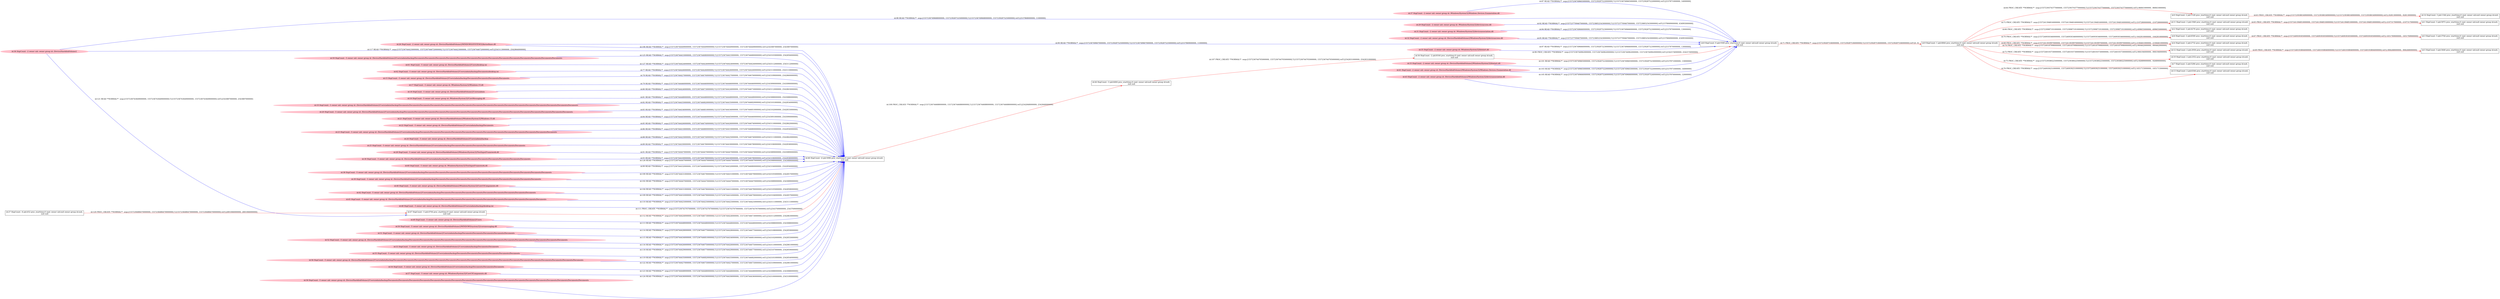 digraph  {
rankdir=LR
"0"[color=black,label="id:0 HopCount: 2 pid:1528 proc_starttime:0 cmd: owner uid:null owner group id:null,\n null null", shape=box,style=solid];
"14"[color=black,label="id:14 HopCount: 3 pid:1344 proc_starttime:0 cmd: owner uid:null owner group id:null,\n null null", shape=box,style=solid];
"0" -> "14" [id=63,__obj="PROC_CREATE"color=red,label="id:63 PROC_CREATE **NORMAL**  seqs:[1557239380349000000, 1557239380349000000] T:[1557239380349000000, 1557239380349000000] relT:[-92813000000, -92813000000]",style=solid];
"9"[color=black,label="id:9 HopCount: 1 pid:6844 proc_starttime:0 cmd: owner uid:null owner group id:null,\n null null", shape=box,style=solid];
"9" -> "0" [id=64,__obj="PROC_CREATE"color=red,label="id:64 PROC_CREATE **NORMAL**  seqs:[1557239374377000000, 1557239374377000000] T:[1557239374377000000, 1557239374377000000] relT:[-86841000000, -86841000000]",style=solid];
"11"[color=black,label="id:11 HopCount: 2 pid:1940 proc_starttime:0 cmd: owner uid:null owner group id:null,\n null null", shape=box,style=solid];
"1"[color=black,label="id:1 HopCount: 3 pid:5972 proc_starttime:0 cmd: owner uid:null owner group id:null,\n null null", shape=box,style=solid];
"11" -> "1" [id=65,__obj="PROC_CREATE"color=red,label="id:65 PROC_CREATE **NORMAL**  seqs:[1557241394853000000, 1557241394853000000] T:[1557241394853000000, 1557241394853000000] relT:[-2107317000000, -2107317000000]",style=solid];
"2"[color=black,label="id:2 HopCount: 2 pid:4276 proc_starttime:0 cmd: owner uid:null owner group id:null,\n null null", shape=box,style=solid];
"9" -> "2" [id=66,__obj="PROC_CREATE"color=red,label="id:66 PROC_CREATE **NORMAL**  seqs:[1557239987191000000, 1557239987191000000] T:[1557239987191000000, 1557239987191000000] relT:[-699655000000, -699655000000]",style=solid];
"6"[color=black,label="id:6 HopCount: 2 pid:6500 proc_starttime:0 cmd: owner uid:null owner group id:null,\n null null", shape=box,style=solid];
"3"[color=black,label="id:3 HopCount: 3 pid:3744 proc_starttime:0 cmd: owner uid:null owner group id:null,\n null null", shape=box,style=solid];
"6" -> "3" [id=67,__obj="PROC_CREATE"color=red,label="id:67 PROC_CREATE **NORMAL**  seqs:[1557240939305000000, 1557240939305000000] T:[1557240939305000000, 1557240939305000000] relT:[-1651769000000, -1651769000000]",style=solid];
"4"[color=black,label="id:4 HopCount: 2 pid:2732 proc_starttime:0 cmd: owner uid:null owner group id:null,\n null null", shape=box,style=solid];
"9" -> "4" [id=68,__obj="PROC_CREATE"color=red,label="id:68 PROC_CREATE **NORMAL**  seqs:[1557241393997000000, 1557241393997000000] T:[1557241393997000000, 1557241393997000000] relT:[-2106461000000, -2106461000000]",style=solid];
"12"[color=black,label="id:12 HopCount: 2 pid:2936 proc_starttime:0 cmd: owner uid:null owner group id:null,\n null null", shape=box,style=solid];
"5"[color=black,label="id:5 HopCount: 3 pid:5640 proc_starttime:0 cmd: owner uid:null owner group id:null,\n null null", shape=box,style=solid];
"12" -> "5" [id=69,__obj="PROC_CREATE"color=red,label="id:69 PROC_CREATE **NORMAL**  seqs:[1557240193804000000, 1557240193804000000] T:[1557240193804000000, 1557240193804000000] relT:[-906268000000, -906268000000]",style=solid];
"9" -> "6" [id=70,__obj="PROC_CREATE"color=red,label="id:70 PROC_CREATE **NORMAL**  seqs:[1557240930346000000, 1557240930346000000] T:[1557240930346000000, 1557240930346000000] relT:[-1642810000000, -1642810000000]",style=solid];
"8"[color=black,label="id:8 HopCount: 0 pid:5500 proc_starttime:0 cmd: owner uid:null owner group id:null,\n null null", shape=box,style=solid];
"8" -> "9" [id=71,__obj="PROC_CREATE"color=red,label="id:71 PROC_CREATE **NORMAL**  seqs:[1557239287536000000, 1557239287536000000] T:[1557239287536000000, 1557239287536000000] relT:[0, 0]",style=solid];
"10"[color=black,label="id:10 HopCount: 2 pid:2352 proc_starttime:0 cmd: owner uid:null owner group id:null,\n null null", shape=box,style=solid];
"9" -> "10" [id=72,__obj="PROC_CREATE"color=red,label="id:72 PROC_CREATE **NORMAL**  seqs:[1557240193730000000, 1557240193730000000] T:[1557240193730000000, 1557240193730000000] relT:[-906194000000, -906194000000]",style=solid];
"9" -> "11" [id=73,__obj="PROC_CREATE"color=red,label="id:73 PROC_CREATE **NORMAL**  seqs:[1557241394816000000, 1557241394816000000] T:[1557241394816000000, 1557241394816000000] relT:[-2107280000000, -2107280000000]",style=solid];
"9" -> "12" [id=74,__obj="PROC_CREATE"color=red,label="id:74 PROC_CREATE **NORMAL**  seqs:[1557240187998000000, 1557240187998000000] T:[1557240187998000000, 1557240187998000000] relT:[-900462000000, -900462000000]",style=solid];
"7"[color=black,label="id:7 HopCount: 2 pid:5284 proc_starttime:0 cmd: owner uid:null owner group id:null,\n null null", shape=box,style=solid];
"9" -> "7" [id=75,__obj="PROC_CREATE"color=red,label="id:75 PROC_CREATE **NORMAL**  seqs:[1557239380225000000, 1557239380225000000] T:[1557239380225000000, 1557239380225000000] relT:[-92689000000, -92689000000]",style=solid];
"13"[color=black,label="id:13 HopCount: 2 pid:6344 proc_starttime:0 cmd: owner uid:null owner group id:null,\n null null", shape=box,style=solid];
"9" -> "13" [id=76,__obj="PROC_CREATE"color=red,label="id:76 PROC_CREATE **NORMAL**  seqs:[1557240939251000000, 1557240939251000000] T:[1557240939251000000, 1557240939251000000] relT:[-1651715000000, -1651715000000]",style=solid];
"62"[color=pink,label="id:62 HopCount: -5 owner uid: owner group id: /Device/HarddiskVolume2/Users/admin/backup/Documents/desktop.ini ", shape=oval,style=filled];
"46"[color=black,label="id:46 HopCount: -4 pid:5096 proc_starttime:0 cmd: owner uid:null owner group id:null,\n null null", shape=box,style=solid];
"62" -> "46" [id=77,__obj="READ"color=blue,label="id:77 READ **NORMAL**  seqs:[1557236744426000000, 1557236744426000000] T:[1557236744426000000, 1557236744426000000] relT:[2543110000000, 2543110000000]",style=solid];
"15"[color=pink,label="id:15 HopCount: -5 owner uid: owner group id: /Device/HarddiskVolume2/Users/admin/backup/Documents/Documents/Documents/Documents ", shape=oval,style=filled];
"15" -> "46" [id=78,__obj="READ"color=blue,label="id:78 READ **NORMAL**  seqs:[1557236744427000000, 1557236744676000000] T:[1557236744427000000, 1557236744676000000] relT:[2543109000000, 2542860000000]",style=solid];
"17"[color=pink,label="id:17 HopCount: -5 owner uid: owner group id: /Windows/System32/Windows.UI.dll ", shape=oval,style=filled];
"17" -> "46" [id=79,__obj="READ"color=blue,label="id:79 READ **NORMAL**  seqs:[1557236744446000000, 1557236744446000000] T:[1557236744446000000, 1557236744446000000] relT:[2543090000000, 2543090000000]",style=solid];
"18"[color=pink,label="id:18 HopCount: -5 owner uid: owner group id: /Device/HarddiskVolume2/Users/admin ", shape=oval,style=filled];
"18" -> "46" [id=80,__obj="READ"color=blue,label="id:80 READ **NORMAL**  seqs:[1557236744424000000, 1557236744673000000] T:[1557236744424000000, 1557236744673000000] relT:[2543112000000, 2542863000000]",style=solid];
"16"[color=pink,label="id:16 HopCount: -5 owner uid: owner group id: /Windows/System32/CoreMessaging.dll ", shape=oval,style=filled];
"16" -> "46" [id=81,__obj="READ"color=blue,label="id:81 READ **NORMAL**  seqs:[1557236744448000000, 1557236744448000000] T:[1557236744448000000, 1557236744448000000] relT:[2543088000000, 2543088000000]",style=solid];
"19"[color=pink,label="id:19 HopCount: -5 owner uid: owner group id: /Device/HarddiskVolume2/Users/admin/backup/Documents/Documents/Documents/Documents/Documents/Documents/Documents/Documents/Documents/Documents/Documents/Documents/Documents/Documents/Documents/Documents/Documents ", shape=oval,style=filled];
"19" -> "46" [id=82,__obj="READ"color=blue,label="id:82 READ **NORMAL**  seqs:[1557236744435000000, 1557236744682000000] T:[1557236744435000000, 1557236744682000000] relT:[2543101000000, 2542854000000]",style=solid];
"20"[color=pink,label="id:20 HopCount: -5 owner uid: owner group id: /Device/HarddiskVolume2/Users/admin/backup/Documents/Documents/Documents/Documents/Documents/Documents/Documents/Documents/Documents/Documents/Documents/Documents/Documents/Documents/Documents/Documents ", shape=oval,style=filled];
"20" -> "46" [id=83,__obj="READ"color=blue,label="id:83 READ **NORMAL**  seqs:[1557236744434000000, 1557236744681000000] T:[1557236744434000000, 1557236744681000000] relT:[2543102000000, 2542855000000]",style=solid];
"21"[color=pink,label="id:21 HopCount: -5 owner uid: owner group id: /Device/HarddiskVolume2/Windows/System32/Windows.UI.dll ", shape=oval,style=filled];
"21" -> "46" [id=84,__obj="READ"color=blue,label="id:84 READ **NORMAL**  seqs:[1557236744445000000, 1557236744446000000] T:[1557236744445000000, 1557236744446000000] relT:[2543091000000, 2543090000000]",style=solid];
"22"[color=pink,label="id:22 HopCount: -5 owner uid: owner group id: /Device/HarddiskVolume2/Users/admin/backup/Documents ", shape=oval,style=filled];
"22" -> "46" [id=85,__obj="READ"color=blue,label="id:85 READ **NORMAL**  seqs:[1557236744426000000, 1557236744674000000] T:[1557236744426000000, 1557236744674000000] relT:[2543110000000, 2542862000000]",style=solid];
"23"[color=pink,label="id:23 HopCount: -5 owner uid: owner group id: /Device/HarddiskVolume2/Users/admin/backup/Documents/Documents/Documents/Documents/Documents/Documents/Documents/Documents/Documents/Documents/Documents/Documents/Documents ", shape=oval,style=filled];
"23" -> "46" [id=86,__obj="READ"color=blue,label="id:86 READ **NORMAL**  seqs:[1557236744433000000, 1557236744680000000] T:[1557236744433000000, 1557236744680000000] relT:[2543103000000, 2542856000000]",style=solid];
"37"[color=pink,label="id:37 HopCount: -2 owner uid: owner group id: /Windows/System32/Windows.Devices.Enumeration.dll ", shape=oval,style=filled];
"37" -> "8" [id=87,__obj="READ"color=blue,label="id:87 READ **NORMAL**  seqs:[1557236749665000000, 1557239287522000000] T:[1557236749665000000, 1557239287522000000] relT:[2537871000000, 14000000]",style=solid];
"24"[color=pink,label="id:24 HopCount: -5 owner uid: owner group id: /Device/HarddiskVolume2/Users/admin/backup ", shape=oval,style=filled];
"24" -> "46" [id=88,__obj="READ"color=blue,label="id:88 READ **NORMAL**  seqs:[1557236744425000000, 1557236744674000000] T:[1557236744425000000, 1557236744674000000] relT:[2543111000000, 2542862000000]",style=solid];
"25"[color=pink,label="id:25 HopCount: -5 owner uid: owner group id: /Device/HarddiskVolume2/Users/admin/backup/Documents/Documents/Documents/Documents/Documents/Documents/Documents ", shape=oval,style=filled];
"25" -> "46" [id=89,__obj="READ"color=blue,label="id:89 READ **NORMAL**  seqs:[1557236744430000000, 1557236744678000000] T:[1557236744430000000, 1557236744678000000] relT:[2543106000000, 2542858000000]",style=solid];
"26"[color=pink,label="id:26 HopCount: -2 owner uid: owner group id: /Device/HarddiskVolume2/WINDOWS/SYSTEM32/kernelbase.dll ", shape=oval,style=filled];
"26" -> "8" [id=90,__obj="READ"color=blue,label="id:90 READ **NORMAL**  seqs:[1557236749667000000, 1557239287525000000] T:[1557236749667000000, 1557239287525000000] relT:[2537869000000, 11000000]",style=solid];
"28"[color=pink,label="id:28 HopCount: -5 owner uid: owner group id: /Device/HarddiskVolume2/Windows/System32/TextInputFramework.dll ", shape=oval,style=filled];
"28" -> "46" [id=91,__obj="READ"color=blue,label="id:91 READ **NORMAL**  seqs:[1557236744447000000, 1557236744447000000] T:[1557236744447000000, 1557236744447000000] relT:[2543089000000, 2543089000000]",style=solid];
"29"[color=pink,label="id:29 HopCount: -2 owner uid: owner group id: /Windows/System32/deviceaccess.dll ", shape=oval,style=filled];
"29" -> "8" [id=92,__obj="READ"color=blue,label="id:92 READ **NORMAL**  seqs:[1557237709467000000, 1557238852543000000] T:[1557237709467000000, 1557238852543000000] relT:[1578069000000, 434993000000]",style=solid];
"30"[color=pink,label="id:30 HopCount: -5 owner uid: owner group id: /Device/HarddiskVolume2/Users/admin/backup/Documents/Documents/Documents/Documents/Documents/Documents/Documents/Documents ", shape=oval,style=filled];
"30" -> "46" [id=93,__obj="READ"color=blue,label="id:93 READ **NORMAL**  seqs:[1557236744430000000, 1557236744678000000] T:[1557236744430000000, 1557236744678000000] relT:[2543106000000, 2542858000000]",style=solid];
"31"[color=pink,label="id:31 HopCount: -2 owner uid: owner group id: /Windows/System32/deviceassociation.dll ", shape=oval,style=filled];
"31" -> "8" [id=94,__obj="READ"color=blue,label="id:94 READ **NORMAL**  seqs:[1557236749666000000, 1557239287523000000] T:[1557236749666000000, 1557239287523000000] relT:[2537870000000, 13000000]",style=solid];
"32"[color=pink,label="id:32 HopCount: -2 owner uid: owner group id: /Device/HarddiskVolume2/Windows/System32/deviceaccess.dll ", shape=oval,style=filled];
"32" -> "8" [id=95,__obj="READ"color=blue,label="id:95 READ **NORMAL**  seqs:[1557237709467000000, 1557238852543000000] T:[1557237709467000000, 1557238852543000000] relT:[1578069000000, 434993000000]",style=solid];
"34"[color=black,label="id:34 HopCount: -2 pid:8164 proc_starttime:0 cmd: owner uid:null owner group id:null,\n null null", shape=box,style=solid];
"34" -> "8" [id=96,__obj="PROC_CREATE"color=red,label="id:96 PROC_CREATE **NORMAL**  seqs:[1557236744962000000, 1557236744962000000] T:[1557236744962000000, 1557236744962000000] relT:[2542574000000, 2542574000000]",style=solid];
"35"[color=pink,label="id:35 HopCount: -2 owner uid: owner group id: /Windows/System32/biwinrt.dll ", shape=oval,style=filled];
"35" -> "8" [id=97,__obj="READ"color=blue,label="id:97 READ **NORMAL**  seqs:[1557236749666000000, 1557239287523000000] T:[1557236749666000000, 1557239287523000000] relT:[2537870000000, 13000000]",style=solid];
"36"[color=pink,label="id:36 HopCount: -2 owner uid: owner group id: /Device/HarddiskVolume2 ", shape=oval,style=filled];
"36" -> "8" [id=98,__obj="READ"color=blue,label="id:98 READ **NORMAL**  seqs:[1557236749668000000, 1557239287525000000] T:[1557236749668000000, 1557239287525000000] relT:[2537868000000, 11000000]",style=solid];
"38"[color=pink,label="id:38 HopCount: -5 owner uid: owner group id: /Device/HarddiskVolume2/Users/admin/backup/Documents/Documents/Documents/Documents/Documents/Documents/Documents/Documents/Documents/Documents/Documents/Documents ", shape=oval,style=filled];
"38" -> "46" [id=99,__obj="READ"color=blue,label="id:99 READ **NORMAL**  seqs:[1557236744432000000, 1557236744680000000] T:[1557236744432000000, 1557236744680000000] relT:[2543104000000, 2542856000000]",style=solid];
"39"[color=pink,label="id:39 HopCount: -5 owner uid: owner group id: /Device/HarddiskVolume2/Users/admin/backup/Documents/Documents/Documents/Documents/Documents/Documents/Documents/Documents/Documents/Documents ", shape=oval,style=filled];
"39" -> "46" [id=100,__obj="READ"color=blue,label="id:100 READ **NORMAL**  seqs:[1557236744431000000, 1557236744679000000] T:[1557236744431000000, 1557236744679000000] relT:[2543105000000, 2542857000000]",style=solid];
"33"[color=pink,label="id:33 HopCount: -2 owner uid: owner group id: /Device/HarddiskVolume2/Windows/System32/biwinrt.dll ", shape=oval,style=filled];
"33" -> "8" [id=101,__obj="READ"color=blue,label="id:101 READ **NORMAL**  seqs:[1557236749665000000, 1557239287523000000] T:[1557236749665000000, 1557239287523000000] relT:[2537871000000, 13000000]",style=solid];
"40"[color=pink,label="id:40 HopCount: -5 owner uid: owner group id: /Device/HarddiskVolume2/Windows/System32/CoreUIComponents.dll ", shape=oval,style=filled];
"40" -> "46" [id=102,__obj="READ"color=blue,label="id:102 READ **NORMAL**  seqs:[1557236744447000000, 1557236744447000000] T:[1557236744447000000, 1557236744447000000] relT:[2543089000000, 2543089000000]",style=solid];
"41"[color=pink,label="id:41 HopCount: -2 owner uid: owner group id: /Device/HarddiskVolume2/Windows/System32/Windows.Devices.Enumeration.dll ", shape=oval,style=filled];
"41" -> "8" [id=103,__obj="READ"color=blue,label="id:103 READ **NORMAL**  seqs:[1557236749665000000, 1557239287522000000] T:[1557236749665000000, 1557239287522000000] relT:[2537871000000, 14000000]",style=solid];
"42"[color=pink,label="id:42 HopCount: -5 owner uid: owner group id: /Device/HarddiskVolume2/Users/admin/backup/Documents/Documents/Documents/Documents/Documents/Documents/Documents/Documents/Documents ", shape=oval,style=filled];
"42" -> "46" [id=104,__obj="READ"color=blue,label="id:104 READ **NORMAL**  seqs:[1557236744431000000, 1557236744678000000] T:[1557236744431000000, 1557236744678000000] relT:[2543105000000, 2542858000000]",style=solid];
"43"[color=pink,label="id:43 HopCount: -2 owner uid: owner group id: /Device/HarddiskVolume2/Windows/System32/deviceassociation.dll ", shape=oval,style=filled];
"43" -> "8" [id=105,__obj="READ"color=blue,label="id:105 READ **NORMAL**  seqs:[1557236749666000000, 1557239287524000000] T:[1557236749666000000, 1557239287524000000] relT:[2537870000000, 12000000]",style=solid];
"26" -> "46" [id=106,__obj="READ"color=blue,label="id:106 READ **NORMAL**  seqs:[1557236744449000000, 1557236744449000000] T:[1557236744449000000, 1557236744449000000] relT:[2543087000000, 2543087000000]",style=solid];
"44"[color=black,label="id:44 HopCount: -3 pid:6404 proc_starttime:0 cmd: owner uid:null owner group id:null,\n null null", shape=box,style=solid];
"44" -> "34" [id=107,__obj="PROC_CREATE"color=red,label="id:107 PROC_CREATE **NORMAL**  seqs:[1557236744705000000, 1557236744705000000] T:[1557236744705000000, 1557236744705000000] relT:[2542831000000, 2542831000000]",style=solid];
"46" -> "44" [id=108,__obj="PROC_CREATE"color=red,label="id:108 PROC_CREATE **NORMAL**  seqs:[1557236744688000000, 1557236744688000000] T:[1557236744688000000, 1557236744688000000] relT:[2542848000000, 2542848000000]",style=solid];
"45"[color=pink,label="id:45 HopCount: -5 owner uid: owner group id: /Device/HarddiskVolume2/Users/admin/backup/Documents/Documents/Documents/Documents/Documents/Documents/Documents/Documents/Documents/Documents/Documents ", shape=oval,style=filled];
"45" -> "46" [id=109,__obj="READ"color=blue,label="id:109 READ **NORMAL**  seqs:[1557236744432000000, 1557236744679000000] T:[1557236744432000000, 1557236744679000000] relT:[2543104000000, 2542857000000]",style=solid];
"48"[color=pink,label="id:48 HopCount: -5 owner uid: owner group id: /Device/HarddiskVolume2/Users/admin/backup/desktop.ini ", shape=oval,style=filled];
"48" -> "46" [id=110,__obj="READ"color=blue,label="id:110 READ **NORMAL**  seqs:[1557236744425000000, 1557236744425000000] T:[1557236744425000000, 1557236744425000000] relT:[2543111000000, 2543111000000]",style=solid];
"47"[color=black,label="id:47 HopCount: -5 pid:4704 proc_starttime:0 cmd: owner uid:null owner group id:null,\n null null", shape=box,style=solid];
"47" -> "46" [id=111,__obj="PROC_CREATE"color=red,label="id:111 PROC_CREATE **NORMAL**  seqs:[1557236743767000000, 1557236743767000000] T:[1557236743767000000, 1557236743767000000] relT:[2543769000000, 2543769000000]",style=solid];
"49"[color=pink,label="id:49 HopCount: -5 owner uid: owner group id: /Device/HarddiskVolume2/Users ", shape=oval,style=filled];
"49" -> "46" [id=112,__obj="READ"color=blue,label="id:112 READ **NORMAL**  seqs:[1557236744424000000, 1557236744673000000] T:[1557236744424000000, 1557236744673000000] relT:[2543112000000, 2542863000000]",style=solid];
"50"[color=pink,label="id:50 HopCount: -5 owner uid: owner group id: /Device/HarddiskVolume2/WINDOWS/system32/coremessaging.dll ", shape=oval,style=filled];
"50" -> "46" [id=113,__obj="READ"color=blue,label="id:113 READ **NORMAL**  seqs:[1557236744448000000, 1557236744448000000] T:[1557236744448000000, 1557236744448000000] relT:[2543088000000, 2543088000000]",style=solid];
"51"[color=pink,label="id:51 HopCount: -5 owner uid: owner group id: /Device/HarddiskVolume2/Users/admin/backup/Documents/Documents/Documents/Documents/Documents ", shape=oval,style=filled];
"51" -> "46" [id=114,__obj="READ"color=blue,label="id:114 READ **NORMAL**  seqs:[1557236744428000000, 1557236744677000000] T:[1557236744428000000, 1557236744677000000] relT:[2543108000000, 2542859000000]",style=solid];
"52"[color=pink,label="id:52 HopCount: -5 owner uid: owner group id: /Device/HarddiskVolume2/Users/admin/backup/Documents/Documents/Documents/Documents/Documents/Documents/Documents/Documents/Documents/Documents/Documents/Documents/Documents/Documents/Documents ", shape=oval,style=filled];
"52" -> "46" [id=115,__obj="READ"color=blue,label="id:115 READ **NORMAL**  seqs:[1557236744434000000, 1557236744681000000] T:[1557236744434000000, 1557236744681000000] relT:[2543102000000, 2542855000000]",style=solid];
"53"[color=pink,label="id:53 HopCount: -5 owner uid: owner group id: /Device/HarddiskVolume2/Users/admin/backup/Documents/Documents ", shape=oval,style=filled];
"53" -> "46" [id=116,__obj="READ"color=blue,label="id:116 READ **NORMAL**  seqs:[1557236744426000000, 1557236744675000000] T:[1557236744426000000, 1557236744675000000] relT:[2543110000000, 2542861000000]",style=solid];
"36" -> "46" [id=117,__obj="READ"color=blue,label="id:117 READ **NORMAL**  seqs:[1557236744423000000, 1557236744672000000] T:[1557236744423000000, 1557236744672000000] relT:[2543113000000, 2542864000000]",style=solid];
"55"[color=pink,label="id:55 HopCount: -5 owner uid: owner group id: /Device/HarddiskVolume2/Users/admin/backup/Documents/Documents/Documents/Documents/Documents/Documents ", shape=oval,style=filled];
"55" -> "46" [id=118,__obj="READ"color=blue,label="id:118 READ **NORMAL**  seqs:[1557236744429000000, 1557236744677000000] T:[1557236744429000000, 1557236744677000000] relT:[2543107000000, 2542859000000]",style=solid];
"56"[color=pink,label="id:56 HopCount: -5 owner uid: owner group id: /Device/HarddiskVolume2/Users/admin/backup/Documents/Documents/Documents/Documents/Documents/Documents/Documents/Documents/Documents/Documents/Documents/Documents/Documents/Documents/Documents/Documents/Documents/Documents ", shape=oval,style=filled];
"56" -> "46" [id=119,__obj="READ"color=blue,label="id:119 READ **NORMAL**  seqs:[1557236744435000000, 1557236744682000000] T:[1557236744435000000, 1557236744682000000] relT:[2543101000000, 2542854000000]",style=solid];
"27"[color=black,label="id:27 HopCount: -6 pid:452 proc_starttime:0 cmd: owner uid:null owner group id:null,\n null null", shape=box,style=solid];
"27" -> "47" [id=120,__obj="PROC_CREATE"color=red,label="id:120 PROC_CREATE **NORMAL**  seqs:[1557236486470000000, 1557236486470000000] T:[1557236486470000000, 1557236486470000000] relT:[2801066000000, 2801066000000]",style=solid];
"36" -> "47" [id=121,__obj="READ"color=blue,label="id:121 READ **NORMAL**  seqs:[1557236743649000000, 1557236743649000000] T:[1557236743649000000, 1557236743649000000] relT:[2543887000000, 2543887000000]",style=solid];
"54"[color=pink,label="id:54 HopCount: -5 owner uid: owner group id: /Device/HarddiskVolume2/Users/admin/backup/Documents/Documents/Documents ", shape=oval,style=filled];
"54" -> "46" [id=122,__obj="READ"color=blue,label="id:122 READ **NORMAL**  seqs:[1557236744427000000, 1557236744675000000] T:[1557236744427000000, 1557236744675000000] relT:[2543109000000, 2542861000000]",style=solid];
"57"[color=pink,label="id:57 HopCount: -5 owner uid: owner group id: /Windows/System32/CoreUIComponents.dll ", shape=oval,style=filled];
"57" -> "46" [id=123,__obj="READ"color=blue,label="id:123 READ **NORMAL**  seqs:[1557236744448000000, 1557236744448000000] T:[1557236744448000000, 1557236744448000000] relT:[2543088000000, 2543088000000]",style=solid];
"58"[color=pink,label="id:58 HopCount: -5 owner uid: owner group id: /Device/HarddiskVolume2/Users/admin/backup/Documents/Documents/Documents/Documents/Documents/Documents/Documents/Documents/Documents/Documents/Documents/Documents/Documents/Documents/Documents/Documents/Documents/Documents/Documents ", shape=oval,style=filled];
"58" -> "46" [id=124,__obj="READ"color=blue,label="id:124 READ **NORMAL**  seqs:[1557236744436000000, 1557236744436000000] T:[1557236744436000000, 1557236744436000000] relT:[2543100000000, 2543100000000]",style=solid];
"59"[color=pink,label="id:59 HopCount: -5 owner uid: owner group id: /Device/HarddiskVolume2/Users/admin/backup/Documents/Documents/Documents/Documents/Documents/Documents/Documents/Documents/Documents/Documents/Documents/Documents/Documents/Documents ", shape=oval,style=filled];
"59" -> "46" [id=125,__obj="READ"color=blue,label="id:125 READ **NORMAL**  seqs:[1557236744433000000, 1557236744680000000] T:[1557236744433000000, 1557236744680000000] relT:[2543103000000, 2542856000000]",style=solid];
"60"[color=pink,label="id:60 HopCount: -5 owner uid: owner group id: /Windows/System32/TextInputFramework.dll ", shape=oval,style=filled];
"60" -> "46" [id=126,__obj="READ"color=blue,label="id:126 READ **NORMAL**  seqs:[1557236744447000000, 1557236744447000000] T:[1557236744447000000, 1557236744447000000] relT:[2543089000000, 2543089000000]",style=solid];
"61"[color=pink,label="id:61 HopCount: -5 owner uid: owner group id: /Device/HarddiskVolume2/Users/desktop.ini ", shape=oval,style=filled];
"61" -> "46" [id=127,__obj="READ"color=blue,label="id:127 READ **NORMAL**  seqs:[1557236744424000000, 1557236744424000000] T:[1557236744424000000, 1557236744424000000] relT:[2543112000000, 2543112000000]",style=solid];
}